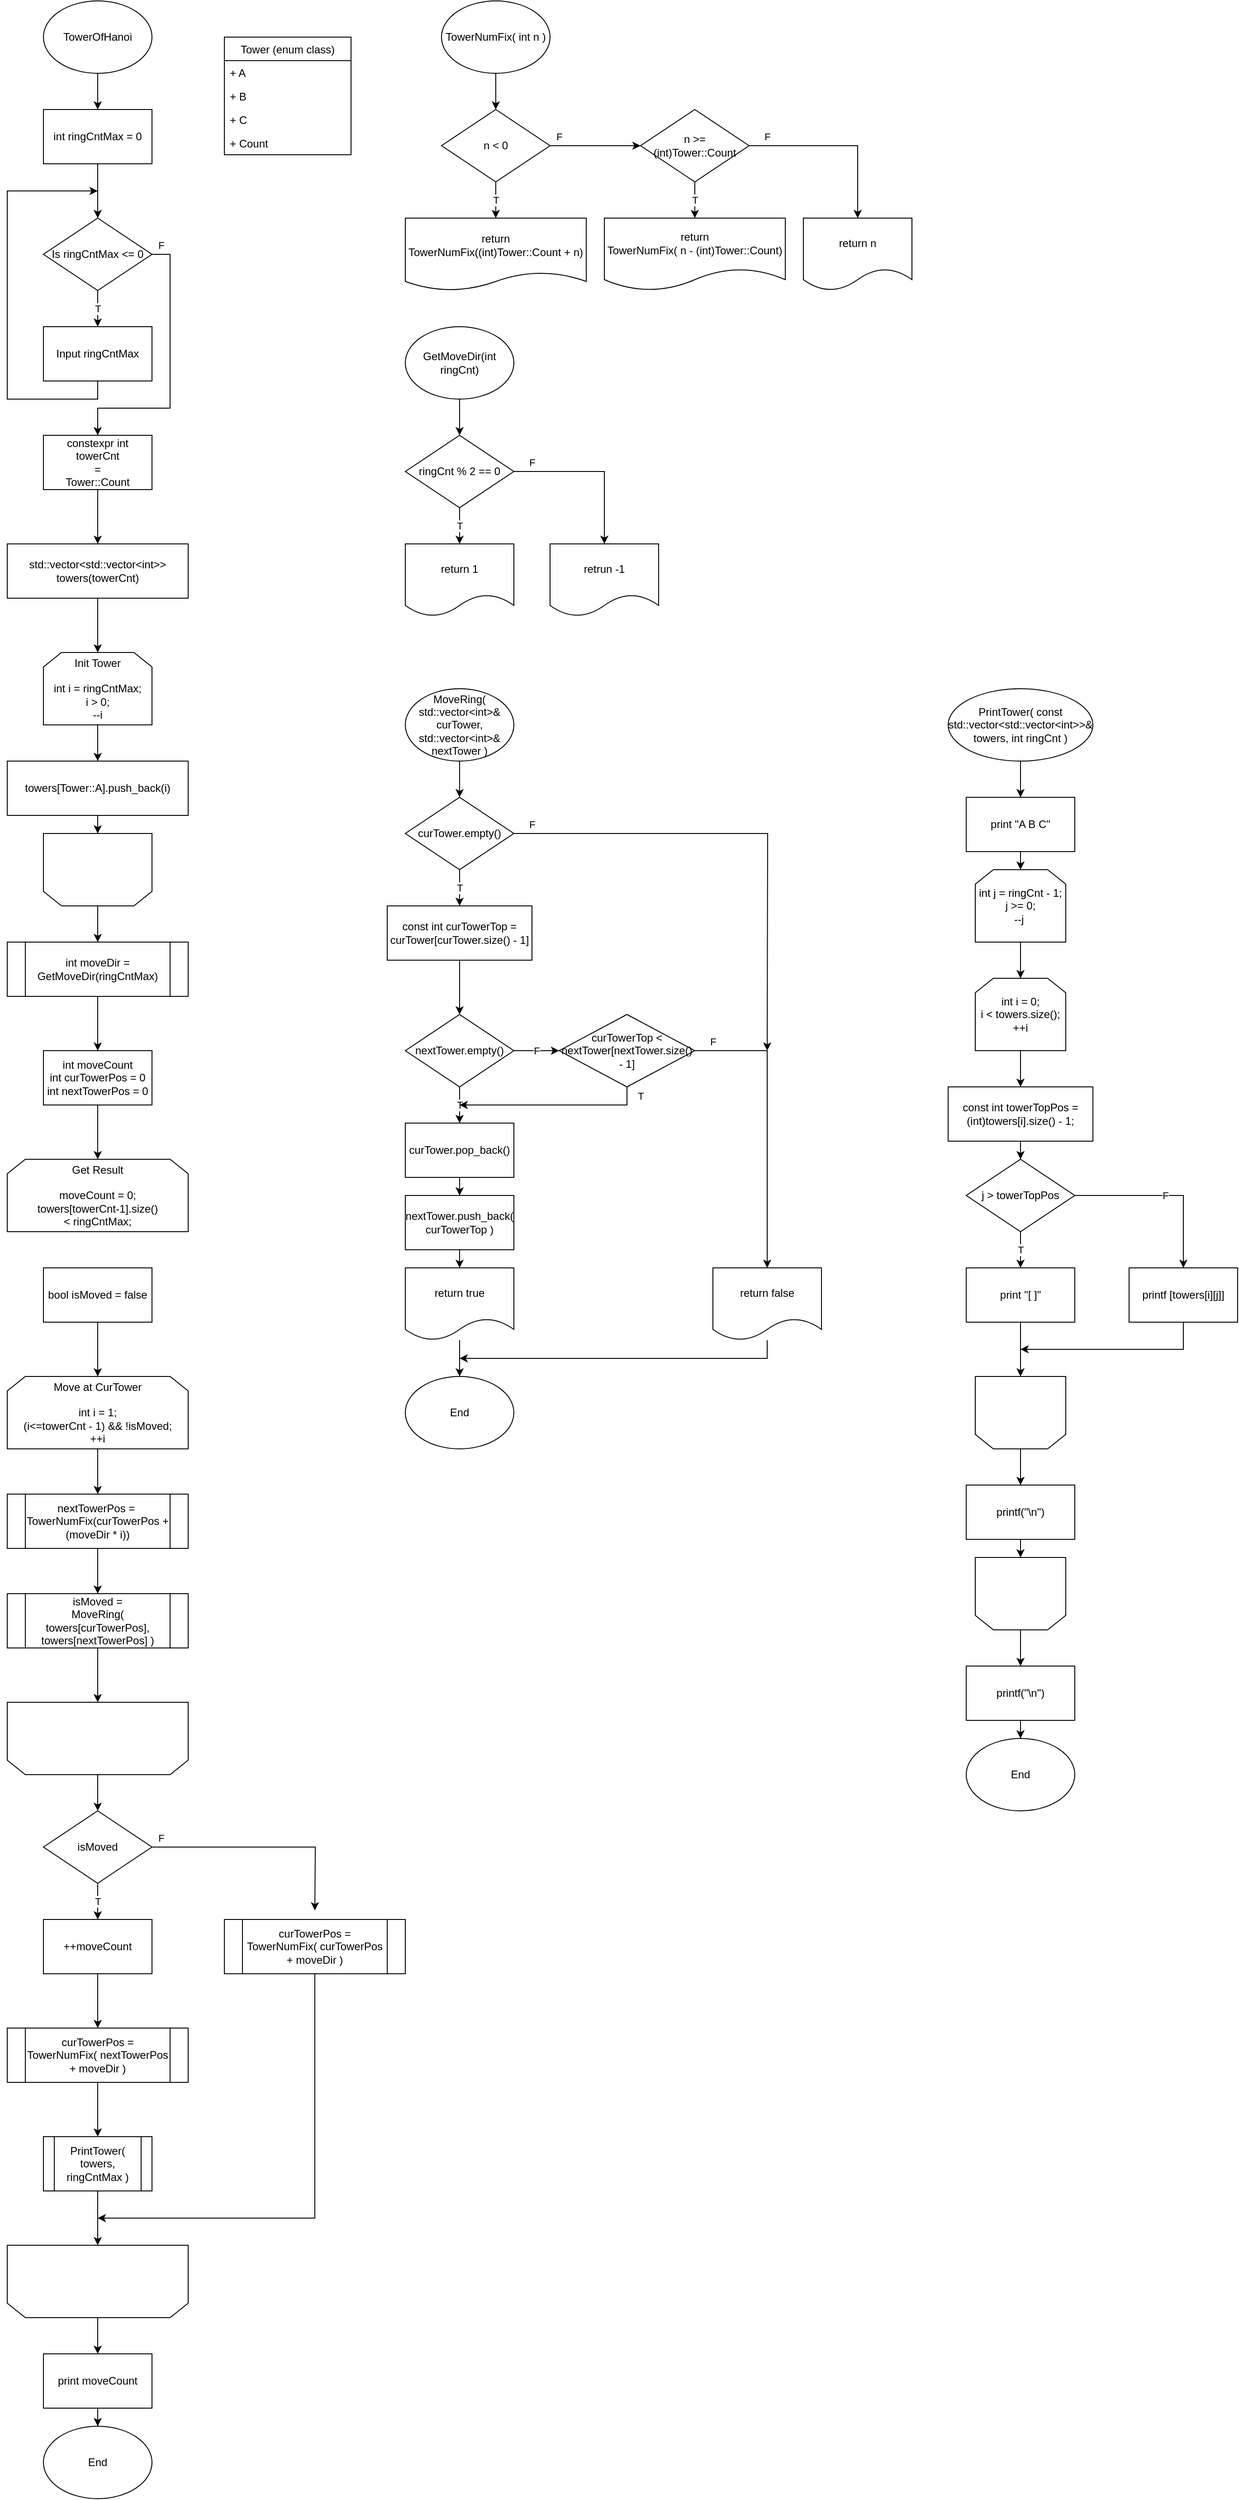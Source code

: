 <mxfile version="18.1.3" type="device"><diagram id="T8elXvLjd0B40c9SkPtH" name="페이지-1"><mxGraphModel dx="3437" dy="2042" grid="1" gridSize="10" guides="1" tooltips="1" connect="1" arrows="1" fold="1" page="1" pageScale="1" pageWidth="827" pageHeight="1169" math="0" shadow="0"><root><mxCell id="0"/><mxCell id="1" parent="0"/><mxCell id="yPVjCoo_u7krC0JtBXMy-6" value="" style="edgeStyle=orthogonalEdgeStyle;rounded=0;orthogonalLoop=1;jettySize=auto;html=1;" edge="1" parent="1" source="yPVjCoo_u7krC0JtBXMy-2" target="yPVjCoo_u7krC0JtBXMy-5"><mxGeometry relative="1" as="geometry"/></mxCell><mxCell id="yPVjCoo_u7krC0JtBXMy-2" value="TowerOfHanoi" style="ellipse;whiteSpace=wrap;html=1;" vertex="1" parent="1"><mxGeometry x="80" width="120" height="80" as="geometry"/></mxCell><mxCell id="yPVjCoo_u7krC0JtBXMy-9" value="T" style="edgeStyle=orthogonalEdgeStyle;rounded=0;orthogonalLoop=1;jettySize=auto;html=1;" edge="1" parent="1" source="yPVjCoo_u7krC0JtBXMy-3" target="yPVjCoo_u7krC0JtBXMy-8"><mxGeometry relative="1" as="geometry"/></mxCell><mxCell id="yPVjCoo_u7krC0JtBXMy-27" value="F" style="edgeStyle=orthogonalEdgeStyle;rounded=0;orthogonalLoop=1;jettySize=auto;html=1;entryX=0.5;entryY=0;entryDx=0;entryDy=0;exitX=1;exitY=0.5;exitDx=0;exitDy=0;" edge="1" parent="1" source="yPVjCoo_u7krC0JtBXMy-3" target="yPVjCoo_u7krC0JtBXMy-12"><mxGeometry x="-0.933" y="10" relative="1" as="geometry"><Array as="points"><mxPoint x="220" y="280"/><mxPoint x="220" y="450"/><mxPoint x="140" y="450"/></Array><mxPoint as="offset"/></mxGeometry></mxCell><mxCell id="yPVjCoo_u7krC0JtBXMy-3" value="Is ringCntMax &amp;lt;= 0" style="rhombus;whiteSpace=wrap;html=1;" vertex="1" parent="1"><mxGeometry x="80" y="240" width="120" height="80" as="geometry"/></mxCell><mxCell id="yPVjCoo_u7krC0JtBXMy-7" value="" style="edgeStyle=orthogonalEdgeStyle;rounded=0;orthogonalLoop=1;jettySize=auto;html=1;" edge="1" parent="1" source="yPVjCoo_u7krC0JtBXMy-5" target="yPVjCoo_u7krC0JtBXMy-3"><mxGeometry relative="1" as="geometry"/></mxCell><mxCell id="yPVjCoo_u7krC0JtBXMy-5" value="int ringCntMax = 0" style="rounded=0;whiteSpace=wrap;html=1;" vertex="1" parent="1"><mxGeometry x="80" y="120" width="120" height="60" as="geometry"/></mxCell><mxCell id="yPVjCoo_u7krC0JtBXMy-10" style="edgeStyle=orthogonalEdgeStyle;rounded=0;orthogonalLoop=1;jettySize=auto;html=1;exitX=0.5;exitY=1;exitDx=0;exitDy=0;" edge="1" parent="1" source="yPVjCoo_u7krC0JtBXMy-8"><mxGeometry relative="1" as="geometry"><mxPoint x="140" y="210" as="targetPoint"/><Array as="points"><mxPoint x="140" y="440"/><mxPoint x="40" y="440"/><mxPoint x="40" y="210"/></Array></mxGeometry></mxCell><mxCell id="yPVjCoo_u7krC0JtBXMy-8" value="Input ringCntMax" style="rounded=0;whiteSpace=wrap;html=1;" vertex="1" parent="1"><mxGeometry x="80" y="360" width="120" height="60" as="geometry"/></mxCell><mxCell id="yPVjCoo_u7krC0JtBXMy-29" value="" style="edgeStyle=orthogonalEdgeStyle;rounded=0;orthogonalLoop=1;jettySize=auto;html=1;" edge="1" parent="1" source="yPVjCoo_u7krC0JtBXMy-12" target="yPVjCoo_u7krC0JtBXMy-28"><mxGeometry relative="1" as="geometry"/></mxCell><mxCell id="yPVjCoo_u7krC0JtBXMy-12" value="constexpr int towerCnt&lt;br&gt;=&lt;br&gt;Tower::Count" style="rounded=0;whiteSpace=wrap;html=1;" vertex="1" parent="1"><mxGeometry x="80" y="480" width="120" height="60" as="geometry"/></mxCell><mxCell id="yPVjCoo_u7krC0JtBXMy-21" value="Tower (enum class)" style="swimlane;fontStyle=0;childLayout=stackLayout;horizontal=1;startSize=26;fillColor=none;horizontalStack=0;resizeParent=1;resizeParentMax=0;resizeLast=0;collapsible=1;marginBottom=0;" vertex="1" parent="1"><mxGeometry x="280" y="40" width="140" height="130" as="geometry"/></mxCell><mxCell id="yPVjCoo_u7krC0JtBXMy-22" value="+ A" style="text;strokeColor=none;fillColor=none;align=left;verticalAlign=top;spacingLeft=4;spacingRight=4;overflow=hidden;rotatable=0;points=[[0,0.5],[1,0.5]];portConstraint=eastwest;" vertex="1" parent="yPVjCoo_u7krC0JtBXMy-21"><mxGeometry y="26" width="140" height="26" as="geometry"/></mxCell><mxCell id="yPVjCoo_u7krC0JtBXMy-23" value="+ B" style="text;strokeColor=none;fillColor=none;align=left;verticalAlign=top;spacingLeft=4;spacingRight=4;overflow=hidden;rotatable=0;points=[[0,0.5],[1,0.5]];portConstraint=eastwest;" vertex="1" parent="yPVjCoo_u7krC0JtBXMy-21"><mxGeometry y="52" width="140" height="26" as="geometry"/></mxCell><mxCell id="yPVjCoo_u7krC0JtBXMy-24" value="+ C" style="text;strokeColor=none;fillColor=none;align=left;verticalAlign=top;spacingLeft=4;spacingRight=4;overflow=hidden;rotatable=0;points=[[0,0.5],[1,0.5]];portConstraint=eastwest;" vertex="1" parent="yPVjCoo_u7krC0JtBXMy-21"><mxGeometry y="78" width="140" height="26" as="geometry"/></mxCell><mxCell id="yPVjCoo_u7krC0JtBXMy-26" value="+ Count" style="text;strokeColor=none;fillColor=none;align=left;verticalAlign=top;spacingLeft=4;spacingRight=4;overflow=hidden;rotatable=0;points=[[0,0.5],[1,0.5]];portConstraint=eastwest;" vertex="1" parent="yPVjCoo_u7krC0JtBXMy-21"><mxGeometry y="104" width="140" height="26" as="geometry"/></mxCell><mxCell id="yPVjCoo_u7krC0JtBXMy-33" value="" style="edgeStyle=orthogonalEdgeStyle;rounded=0;orthogonalLoop=1;jettySize=auto;html=1;" edge="1" parent="1" source="yPVjCoo_u7krC0JtBXMy-28" target="yPVjCoo_u7krC0JtBXMy-31"><mxGeometry relative="1" as="geometry"/></mxCell><mxCell id="yPVjCoo_u7krC0JtBXMy-28" value="std::vector&amp;lt;std::vector&amp;lt;int&amp;gt;&amp;gt;&lt;br&gt;towers(towerCnt)" style="rounded=0;whiteSpace=wrap;html=1;" vertex="1" parent="1"><mxGeometry x="40" y="600" width="200" height="60" as="geometry"/></mxCell><mxCell id="yPVjCoo_u7krC0JtBXMy-35" value="" style="edgeStyle=orthogonalEdgeStyle;rounded=0;orthogonalLoop=1;jettySize=auto;html=1;" edge="1" parent="1" source="yPVjCoo_u7krC0JtBXMy-30" target="yPVjCoo_u7krC0JtBXMy-32"><mxGeometry relative="1" as="geometry"/></mxCell><mxCell id="yPVjCoo_u7krC0JtBXMy-30" value="towers[Tower::A].push_back(i)" style="rounded=0;whiteSpace=wrap;html=1;" vertex="1" parent="1"><mxGeometry x="40" y="840" width="200" height="60" as="geometry"/></mxCell><mxCell id="yPVjCoo_u7krC0JtBXMy-34" value="" style="edgeStyle=orthogonalEdgeStyle;rounded=0;orthogonalLoop=1;jettySize=auto;html=1;" edge="1" parent="1" source="yPVjCoo_u7krC0JtBXMy-31" target="yPVjCoo_u7krC0JtBXMy-30"><mxGeometry relative="1" as="geometry"/></mxCell><mxCell id="yPVjCoo_u7krC0JtBXMy-31" value="Init Tower&lt;br&gt;&lt;br&gt;int i = ringCntMax;&lt;br&gt;i &amp;gt; 0;&lt;br&gt;--i" style="shape=loopLimit;whiteSpace=wrap;html=1;" vertex="1" parent="1"><mxGeometry x="80" y="720" width="120" height="80" as="geometry"/></mxCell><mxCell id="yPVjCoo_u7krC0JtBXMy-39" value="" style="edgeStyle=orthogonalEdgeStyle;rounded=0;orthogonalLoop=1;jettySize=auto;html=1;" edge="1" parent="1" source="yPVjCoo_u7krC0JtBXMy-32" target="yPVjCoo_u7krC0JtBXMy-38"><mxGeometry relative="1" as="geometry"/></mxCell><mxCell id="yPVjCoo_u7krC0JtBXMy-32" value="" style="shape=loopLimit;whiteSpace=wrap;html=1;flipV=1;" vertex="1" parent="1"><mxGeometry x="80" y="920" width="120" height="80" as="geometry"/></mxCell><mxCell id="yPVjCoo_u7krC0JtBXMy-42" value="" style="edgeStyle=orthogonalEdgeStyle;rounded=0;orthogonalLoop=1;jettySize=auto;html=1;" edge="1" parent="1" source="yPVjCoo_u7krC0JtBXMy-36" target="yPVjCoo_u7krC0JtBXMy-41"><mxGeometry relative="1" as="geometry"/></mxCell><mxCell id="yPVjCoo_u7krC0JtBXMy-36" value="int moveCount&lt;br&gt;int curTowerPos = 0&lt;br&gt;int nextTowerPos = 0" style="rounded=0;whiteSpace=wrap;html=1;" vertex="1" parent="1"><mxGeometry x="80" y="1160" width="120" height="60" as="geometry"/></mxCell><mxCell id="yPVjCoo_u7krC0JtBXMy-40" value="" style="edgeStyle=orthogonalEdgeStyle;rounded=0;orthogonalLoop=1;jettySize=auto;html=1;" edge="1" parent="1" source="yPVjCoo_u7krC0JtBXMy-38" target="yPVjCoo_u7krC0JtBXMy-36"><mxGeometry relative="1" as="geometry"/></mxCell><mxCell id="yPVjCoo_u7krC0JtBXMy-38" value="int moveDir =&lt;br&gt;GetMoveDir(ringCntMax)" style="shape=process;whiteSpace=wrap;html=1;backgroundOutline=1;" vertex="1" parent="1"><mxGeometry x="40" y="1040" width="200" height="60" as="geometry"/></mxCell><mxCell id="yPVjCoo_u7krC0JtBXMy-41" value="Get Result&lt;br&gt;&lt;br&gt;moveCount = 0;&lt;br&gt;towers[towerCnt-1].size()&lt;br&gt;&amp;lt; ringCntMax;" style="shape=loopLimit;whiteSpace=wrap;html=1;" vertex="1" parent="1"><mxGeometry x="40" y="1280" width="200" height="80" as="geometry"/></mxCell><mxCell id="yPVjCoo_u7krC0JtBXMy-68" value="" style="edgeStyle=orthogonalEdgeStyle;rounded=0;orthogonalLoop=1;jettySize=auto;html=1;" edge="1" parent="1" source="yPVjCoo_u7krC0JtBXMy-43" target="yPVjCoo_u7krC0JtBXMy-67"><mxGeometry relative="1" as="geometry"/></mxCell><mxCell id="yPVjCoo_u7krC0JtBXMy-43" value="" style="shape=loopLimit;whiteSpace=wrap;html=1;flipV=1;" vertex="1" parent="1"><mxGeometry x="40" y="2480" width="200" height="80" as="geometry"/></mxCell><mxCell id="yPVjCoo_u7krC0JtBXMy-52" value="" style="edgeStyle=orthogonalEdgeStyle;rounded=0;orthogonalLoop=1;jettySize=auto;html=1;" edge="1" parent="1" source="yPVjCoo_u7krC0JtBXMy-44" target="yPVjCoo_u7krC0JtBXMy-45"><mxGeometry relative="1" as="geometry"/></mxCell><mxCell id="yPVjCoo_u7krC0JtBXMy-44" value="bool isMoved = false" style="rounded=0;whiteSpace=wrap;html=1;" vertex="1" parent="1"><mxGeometry x="80" y="1400" width="120" height="60" as="geometry"/></mxCell><mxCell id="yPVjCoo_u7krC0JtBXMy-50" value="" style="edgeStyle=orthogonalEdgeStyle;rounded=0;orthogonalLoop=1;jettySize=auto;html=1;" edge="1" parent="1" source="yPVjCoo_u7krC0JtBXMy-45" target="yPVjCoo_u7krC0JtBXMy-48"><mxGeometry relative="1" as="geometry"/></mxCell><mxCell id="yPVjCoo_u7krC0JtBXMy-45" value="Move at CurTower&lt;br&gt;&lt;br&gt;int i = 1;&lt;br&gt;(i&amp;lt;=towerCnt - 1) &amp;amp;&amp;amp; !isMoved;&lt;br&gt;++i" style="shape=loopLimit;whiteSpace=wrap;html=1;" vertex="1" parent="1"><mxGeometry x="40" y="1520" width="200" height="80" as="geometry"/></mxCell><mxCell id="yPVjCoo_u7krC0JtBXMy-55" value="" style="edgeStyle=orthogonalEdgeStyle;rounded=0;orthogonalLoop=1;jettySize=auto;html=1;" edge="1" parent="1" source="yPVjCoo_u7krC0JtBXMy-46" target="yPVjCoo_u7krC0JtBXMy-54"><mxGeometry relative="1" as="geometry"/></mxCell><mxCell id="yPVjCoo_u7krC0JtBXMy-46" value="" style="shape=loopLimit;whiteSpace=wrap;html=1;flipV=1;" vertex="1" parent="1"><mxGeometry x="40" y="1880" width="200" height="80" as="geometry"/></mxCell><mxCell id="yPVjCoo_u7krC0JtBXMy-51" value="" style="edgeStyle=orthogonalEdgeStyle;rounded=0;orthogonalLoop=1;jettySize=auto;html=1;" edge="1" parent="1" source="yPVjCoo_u7krC0JtBXMy-48" target="yPVjCoo_u7krC0JtBXMy-49"><mxGeometry relative="1" as="geometry"/></mxCell><mxCell id="yPVjCoo_u7krC0JtBXMy-48" value="nextTowerPos =&amp;nbsp;&lt;br&gt;TowerNumFix(curTowerPos + (moveDir * i))" style="shape=process;whiteSpace=wrap;html=1;backgroundOutline=1;" vertex="1" parent="1"><mxGeometry x="40" y="1650" width="200" height="60" as="geometry"/></mxCell><mxCell id="yPVjCoo_u7krC0JtBXMy-53" value="" style="edgeStyle=orthogonalEdgeStyle;rounded=0;orthogonalLoop=1;jettySize=auto;html=1;" edge="1" parent="1" source="yPVjCoo_u7krC0JtBXMy-49" target="yPVjCoo_u7krC0JtBXMy-46"><mxGeometry relative="1" as="geometry"/></mxCell><mxCell id="yPVjCoo_u7krC0JtBXMy-49" value="isMoved =&lt;br&gt;MoveRing( towers[curTowerPos], towers[nextTowerPos] )" style="shape=process;whiteSpace=wrap;html=1;backgroundOutline=1;" vertex="1" parent="1"><mxGeometry x="40" y="1760" width="200" height="60" as="geometry"/></mxCell><mxCell id="yPVjCoo_u7krC0JtBXMy-60" value="T" style="edgeStyle=orthogonalEdgeStyle;rounded=0;orthogonalLoop=1;jettySize=auto;html=1;" edge="1" parent="1" source="yPVjCoo_u7krC0JtBXMy-54" target="yPVjCoo_u7krC0JtBXMy-56"><mxGeometry relative="1" as="geometry"/></mxCell><mxCell id="yPVjCoo_u7krC0JtBXMy-65" value="F" style="edgeStyle=orthogonalEdgeStyle;rounded=0;orthogonalLoop=1;jettySize=auto;html=1;" edge="1" parent="1" source="yPVjCoo_u7krC0JtBXMy-54"><mxGeometry x="-0.92" y="10" relative="1" as="geometry"><mxPoint x="380" y="2110" as="targetPoint"/><mxPoint as="offset"/></mxGeometry></mxCell><mxCell id="yPVjCoo_u7krC0JtBXMy-54" value="isMoved" style="rhombus;whiteSpace=wrap;html=1;" vertex="1" parent="1"><mxGeometry x="80" y="2000" width="120" height="80" as="geometry"/></mxCell><mxCell id="yPVjCoo_u7krC0JtBXMy-61" value="" style="edgeStyle=orthogonalEdgeStyle;rounded=0;orthogonalLoop=1;jettySize=auto;html=1;" edge="1" parent="1" source="yPVjCoo_u7krC0JtBXMy-56" target="yPVjCoo_u7krC0JtBXMy-58"><mxGeometry relative="1" as="geometry"/></mxCell><mxCell id="yPVjCoo_u7krC0JtBXMy-56" value="++moveCount" style="rounded=0;whiteSpace=wrap;html=1;" vertex="1" parent="1"><mxGeometry x="80" y="2120" width="120" height="60" as="geometry"/></mxCell><mxCell id="yPVjCoo_u7krC0JtBXMy-62" value="" style="edgeStyle=orthogonalEdgeStyle;rounded=0;orthogonalLoop=1;jettySize=auto;html=1;" edge="1" parent="1" source="yPVjCoo_u7krC0JtBXMy-58" target="yPVjCoo_u7krC0JtBXMy-59"><mxGeometry relative="1" as="geometry"/></mxCell><mxCell id="yPVjCoo_u7krC0JtBXMy-58" value="curTowerPos = TowerNumFix( nextTowerPos + moveDir )" style="shape=process;whiteSpace=wrap;html=1;backgroundOutline=1;" vertex="1" parent="1"><mxGeometry x="40" y="2240" width="200" height="60" as="geometry"/></mxCell><mxCell id="yPVjCoo_u7krC0JtBXMy-63" value="" style="edgeStyle=orthogonalEdgeStyle;rounded=0;orthogonalLoop=1;jettySize=auto;html=1;" edge="1" parent="1" source="yPVjCoo_u7krC0JtBXMy-59" target="yPVjCoo_u7krC0JtBXMy-43"><mxGeometry relative="1" as="geometry"/></mxCell><mxCell id="yPVjCoo_u7krC0JtBXMy-59" value="PrintTower( towers, ringCntMax )" style="shape=process;whiteSpace=wrap;html=1;backgroundOutline=1;" vertex="1" parent="1"><mxGeometry x="80" y="2360" width="120" height="60" as="geometry"/></mxCell><mxCell id="yPVjCoo_u7krC0JtBXMy-66" style="edgeStyle=orthogonalEdgeStyle;rounded=0;orthogonalLoop=1;jettySize=auto;html=1;" edge="1" parent="1" source="yPVjCoo_u7krC0JtBXMy-64"><mxGeometry relative="1" as="geometry"><mxPoint x="140" y="2450" as="targetPoint"/><Array as="points"><mxPoint x="380" y="2450"/></Array></mxGeometry></mxCell><mxCell id="yPVjCoo_u7krC0JtBXMy-64" value="curTowerPos = TowerNumFix( curTowerPos + moveDir )" style="shape=process;whiteSpace=wrap;html=1;backgroundOutline=1;" vertex="1" parent="1"><mxGeometry x="280" y="2120" width="200" height="60" as="geometry"/></mxCell><mxCell id="yPVjCoo_u7krC0JtBXMy-70" value="" style="edgeStyle=orthogonalEdgeStyle;rounded=0;orthogonalLoop=1;jettySize=auto;html=1;" edge="1" parent="1" source="yPVjCoo_u7krC0JtBXMy-67" target="yPVjCoo_u7krC0JtBXMy-69"><mxGeometry relative="1" as="geometry"/></mxCell><mxCell id="yPVjCoo_u7krC0JtBXMy-67" value="print moveCount" style="rounded=0;whiteSpace=wrap;html=1;" vertex="1" parent="1"><mxGeometry x="80" y="2600" width="120" height="60" as="geometry"/></mxCell><mxCell id="yPVjCoo_u7krC0JtBXMy-69" value="End" style="ellipse;whiteSpace=wrap;html=1;" vertex="1" parent="1"><mxGeometry x="80" y="2680" width="120" height="80" as="geometry"/></mxCell><mxCell id="yPVjCoo_u7krC0JtBXMy-75" value="" style="edgeStyle=orthogonalEdgeStyle;rounded=0;orthogonalLoop=1;jettySize=auto;html=1;" edge="1" parent="1" source="yPVjCoo_u7krC0JtBXMy-71" target="yPVjCoo_u7krC0JtBXMy-72"><mxGeometry relative="1" as="geometry"/></mxCell><mxCell id="yPVjCoo_u7krC0JtBXMy-71" value="TowerNumFix( int n )" style="ellipse;whiteSpace=wrap;html=1;" vertex="1" parent="1"><mxGeometry x="520" width="120" height="80" as="geometry"/></mxCell><mxCell id="yPVjCoo_u7krC0JtBXMy-74" value="T" style="edgeStyle=orthogonalEdgeStyle;rounded=0;orthogonalLoop=1;jettySize=auto;html=1;" edge="1" parent="1" source="yPVjCoo_u7krC0JtBXMy-72" target="yPVjCoo_u7krC0JtBXMy-73"><mxGeometry relative="1" as="geometry"/></mxCell><mxCell id="yPVjCoo_u7krC0JtBXMy-77" value="F" style="edgeStyle=orthogonalEdgeStyle;rounded=0;orthogonalLoop=1;jettySize=auto;html=1;" edge="1" parent="1" source="yPVjCoo_u7krC0JtBXMy-72" target="yPVjCoo_u7krC0JtBXMy-76"><mxGeometry x="-0.8" y="10" relative="1" as="geometry"><mxPoint as="offset"/></mxGeometry></mxCell><mxCell id="yPVjCoo_u7krC0JtBXMy-72" value="n &amp;lt; 0" style="rhombus;whiteSpace=wrap;html=1;" vertex="1" parent="1"><mxGeometry x="520" y="120" width="120" height="80" as="geometry"/></mxCell><mxCell id="yPVjCoo_u7krC0JtBXMy-73" value="return TowerNumFix((int)Tower::Count + n)" style="shape=document;whiteSpace=wrap;html=1;boundedLbl=1;size=0.25;" vertex="1" parent="1"><mxGeometry x="480" y="240" width="200" height="80" as="geometry"/></mxCell><mxCell id="yPVjCoo_u7krC0JtBXMy-79" value="T" style="edgeStyle=orthogonalEdgeStyle;rounded=0;orthogonalLoop=1;jettySize=auto;html=1;" edge="1" parent="1" source="yPVjCoo_u7krC0JtBXMy-76" target="yPVjCoo_u7krC0JtBXMy-78"><mxGeometry relative="1" as="geometry"/></mxCell><mxCell id="yPVjCoo_u7krC0JtBXMy-80" value="F" style="edgeStyle=orthogonalEdgeStyle;rounded=0;orthogonalLoop=1;jettySize=auto;html=1;entryX=0.5;entryY=0;entryDx=0;entryDy=0;" edge="1" parent="1" source="yPVjCoo_u7krC0JtBXMy-76" target="yPVjCoo_u7krC0JtBXMy-81"><mxGeometry x="-0.799" y="10" relative="1" as="geometry"><mxPoint x="920" y="160" as="targetPoint"/><mxPoint as="offset"/></mxGeometry></mxCell><mxCell id="yPVjCoo_u7krC0JtBXMy-76" value="n &amp;gt;= (int)Tower::Count" style="rhombus;whiteSpace=wrap;html=1;" vertex="1" parent="1"><mxGeometry x="740" y="120" width="120" height="80" as="geometry"/></mxCell><mxCell id="yPVjCoo_u7krC0JtBXMy-78" value="return&lt;br&gt;TowerNumFix( n - (int)Tower::Count)" style="shape=document;whiteSpace=wrap;html=1;boundedLbl=1;" vertex="1" parent="1"><mxGeometry x="700" y="240" width="200" height="80" as="geometry"/></mxCell><mxCell id="yPVjCoo_u7krC0JtBXMy-81" value="return n" style="shape=document;whiteSpace=wrap;html=1;boundedLbl=1;" vertex="1" parent="1"><mxGeometry x="920" y="240" width="120" height="80" as="geometry"/></mxCell><mxCell id="yPVjCoo_u7krC0JtBXMy-85" value="" style="edgeStyle=orthogonalEdgeStyle;rounded=0;orthogonalLoop=1;jettySize=auto;html=1;" edge="1" parent="1" source="yPVjCoo_u7krC0JtBXMy-82" target="yPVjCoo_u7krC0JtBXMy-83"><mxGeometry relative="1" as="geometry"/></mxCell><mxCell id="yPVjCoo_u7krC0JtBXMy-82" value="GetMoveDir(int ringCnt)" style="ellipse;whiteSpace=wrap;html=1;" vertex="1" parent="1"><mxGeometry x="480" y="360" width="120" height="80" as="geometry"/></mxCell><mxCell id="yPVjCoo_u7krC0JtBXMy-86" value="T" style="edgeStyle=orthogonalEdgeStyle;rounded=0;orthogonalLoop=1;jettySize=auto;html=1;" edge="1" parent="1" source="yPVjCoo_u7krC0JtBXMy-83" target="yPVjCoo_u7krC0JtBXMy-84"><mxGeometry relative="1" as="geometry"/></mxCell><mxCell id="yPVjCoo_u7krC0JtBXMy-88" value="F" style="edgeStyle=orthogonalEdgeStyle;rounded=0;orthogonalLoop=1;jettySize=auto;html=1;entryX=0.5;entryY=0;entryDx=0;entryDy=0;" edge="1" parent="1" source="yPVjCoo_u7krC0JtBXMy-83" target="yPVjCoo_u7krC0JtBXMy-87"><mxGeometry x="-0.777" y="10" relative="1" as="geometry"><mxPoint as="offset"/></mxGeometry></mxCell><mxCell id="yPVjCoo_u7krC0JtBXMy-83" value="ringCnt % 2 == 0" style="rhombus;whiteSpace=wrap;html=1;" vertex="1" parent="1"><mxGeometry x="480" y="480" width="120" height="80" as="geometry"/></mxCell><mxCell id="yPVjCoo_u7krC0JtBXMy-84" value="return 1" style="shape=document;whiteSpace=wrap;html=1;boundedLbl=1;" vertex="1" parent="1"><mxGeometry x="480" y="600" width="120" height="80" as="geometry"/></mxCell><mxCell id="yPVjCoo_u7krC0JtBXMy-87" value="retrun -1" style="shape=document;whiteSpace=wrap;html=1;boundedLbl=1;" vertex="1" parent="1"><mxGeometry x="640" y="600" width="120" height="80" as="geometry"/></mxCell><mxCell id="yPVjCoo_u7krC0JtBXMy-91" value="" style="edgeStyle=orthogonalEdgeStyle;rounded=0;orthogonalLoop=1;jettySize=auto;html=1;" edge="1" parent="1" source="yPVjCoo_u7krC0JtBXMy-89" target="yPVjCoo_u7krC0JtBXMy-90"><mxGeometry relative="1" as="geometry"/></mxCell><mxCell id="yPVjCoo_u7krC0JtBXMy-89" value="MoveRing( std::vector&amp;lt;int&amp;gt;&amp;amp; curTower, std::vector&amp;lt;int&amp;gt;&amp;amp; nextTower )" style="ellipse;whiteSpace=wrap;html=1;" vertex="1" parent="1"><mxGeometry x="480" y="760" width="120" height="80" as="geometry"/></mxCell><mxCell id="yPVjCoo_u7krC0JtBXMy-96" value="T" style="edgeStyle=orthogonalEdgeStyle;rounded=0;orthogonalLoop=1;jettySize=auto;html=1;" edge="1" parent="1" source="yPVjCoo_u7krC0JtBXMy-90" target="yPVjCoo_u7krC0JtBXMy-93"><mxGeometry relative="1" as="geometry"/></mxCell><mxCell id="yPVjCoo_u7krC0JtBXMy-109" value="F" style="edgeStyle=orthogonalEdgeStyle;rounded=0;orthogonalLoop=1;jettySize=auto;html=1;" edge="1" parent="1" source="yPVjCoo_u7krC0JtBXMy-90"><mxGeometry x="-0.923" y="10" relative="1" as="geometry"><mxPoint x="880" y="1160.0" as="targetPoint"/><mxPoint as="offset"/></mxGeometry></mxCell><mxCell id="yPVjCoo_u7krC0JtBXMy-90" value="curTower.empty()" style="rhombus;whiteSpace=wrap;html=1;" vertex="1" parent="1"><mxGeometry x="480" y="880" width="120" height="80" as="geometry"/></mxCell><mxCell id="yPVjCoo_u7krC0JtBXMy-112" style="edgeStyle=orthogonalEdgeStyle;rounded=0;orthogonalLoop=1;jettySize=auto;html=1;" edge="1" parent="1" source="yPVjCoo_u7krC0JtBXMy-92"><mxGeometry relative="1" as="geometry"><mxPoint x="540" y="1500" as="targetPoint"/><Array as="points"><mxPoint x="880" y="1500"/></Array></mxGeometry></mxCell><mxCell id="yPVjCoo_u7krC0JtBXMy-92" value="return false" style="shape=document;whiteSpace=wrap;html=1;boundedLbl=1;" vertex="1" parent="1"><mxGeometry x="820" y="1400" width="120" height="80" as="geometry"/></mxCell><mxCell id="yPVjCoo_u7krC0JtBXMy-97" value="" style="edgeStyle=orthogonalEdgeStyle;rounded=0;orthogonalLoop=1;jettySize=auto;html=1;" edge="1" parent="1" source="yPVjCoo_u7krC0JtBXMy-93" target="yPVjCoo_u7krC0JtBXMy-95"><mxGeometry relative="1" as="geometry"/></mxCell><mxCell id="yPVjCoo_u7krC0JtBXMy-93" value="const int curTowerTop = curTower[curTower.size() - 1]" style="rounded=0;whiteSpace=wrap;html=1;" vertex="1" parent="1"><mxGeometry x="460" y="1000" width="160" height="60" as="geometry"/></mxCell><mxCell id="yPVjCoo_u7krC0JtBXMy-102" value="T" style="edgeStyle=orthogonalEdgeStyle;rounded=0;orthogonalLoop=1;jettySize=auto;html=1;" edge="1" parent="1" source="yPVjCoo_u7krC0JtBXMy-95" target="yPVjCoo_u7krC0JtBXMy-99"><mxGeometry relative="1" as="geometry"/></mxCell><mxCell id="yPVjCoo_u7krC0JtBXMy-106" value="F" style="edgeStyle=orthogonalEdgeStyle;rounded=0;orthogonalLoop=1;jettySize=auto;html=1;" edge="1" parent="1" source="yPVjCoo_u7krC0JtBXMy-95" target="yPVjCoo_u7krC0JtBXMy-98"><mxGeometry relative="1" as="geometry"/></mxCell><mxCell id="yPVjCoo_u7krC0JtBXMy-95" value="nextTower.empty()" style="rhombus;whiteSpace=wrap;html=1;" vertex="1" parent="1"><mxGeometry x="480" y="1120" width="120" height="80" as="geometry"/></mxCell><mxCell id="yPVjCoo_u7krC0JtBXMy-107" value="T" style="edgeStyle=orthogonalEdgeStyle;rounded=0;orthogonalLoop=1;jettySize=auto;html=1;" edge="1" parent="1" source="yPVjCoo_u7krC0JtBXMy-98"><mxGeometry x="-0.902" y="15" relative="1" as="geometry"><mxPoint x="540" y="1220" as="targetPoint"/><Array as="points"><mxPoint x="725" y="1220"/></Array><mxPoint as="offset"/></mxGeometry></mxCell><mxCell id="yPVjCoo_u7krC0JtBXMy-108" value="F" style="edgeStyle=orthogonalEdgeStyle;rounded=0;orthogonalLoop=1;jettySize=auto;html=1;entryX=0.5;entryY=0;entryDx=0;entryDy=0;" edge="1" parent="1" source="yPVjCoo_u7krC0JtBXMy-98" target="yPVjCoo_u7krC0JtBXMy-92"><mxGeometry x="-0.875" y="10" relative="1" as="geometry"><mxPoint x="840" y="1160.0" as="targetPoint"/><mxPoint as="offset"/></mxGeometry></mxCell><mxCell id="yPVjCoo_u7krC0JtBXMy-98" value="curTowerTop &amp;lt; nextTower[nextTower.size() - 1]" style="rhombus;whiteSpace=wrap;html=1;" vertex="1" parent="1"><mxGeometry x="650" y="1120" width="150" height="80" as="geometry"/></mxCell><mxCell id="yPVjCoo_u7krC0JtBXMy-104" style="edgeStyle=orthogonalEdgeStyle;rounded=0;orthogonalLoop=1;jettySize=auto;html=1;entryX=0.5;entryY=0;entryDx=0;entryDy=0;" edge="1" parent="1" source="yPVjCoo_u7krC0JtBXMy-99" target="yPVjCoo_u7krC0JtBXMy-100"><mxGeometry relative="1" as="geometry"/></mxCell><mxCell id="yPVjCoo_u7krC0JtBXMy-99" value="curTower.pop_back()" style="rounded=0;whiteSpace=wrap;html=1;" vertex="1" parent="1"><mxGeometry x="480" y="1240" width="120" height="60" as="geometry"/></mxCell><mxCell id="yPVjCoo_u7krC0JtBXMy-105" style="edgeStyle=orthogonalEdgeStyle;rounded=0;orthogonalLoop=1;jettySize=auto;html=1;entryX=0.5;entryY=0;entryDx=0;entryDy=0;" edge="1" parent="1" source="yPVjCoo_u7krC0JtBXMy-100" target="yPVjCoo_u7krC0JtBXMy-101"><mxGeometry relative="1" as="geometry"/></mxCell><mxCell id="yPVjCoo_u7krC0JtBXMy-100" value="nextTower.push_back( curTowerTop )" style="rounded=0;whiteSpace=wrap;html=1;" vertex="1" parent="1"><mxGeometry x="480" y="1320" width="120" height="60" as="geometry"/></mxCell><mxCell id="yPVjCoo_u7krC0JtBXMy-111" value="" style="edgeStyle=orthogonalEdgeStyle;rounded=0;orthogonalLoop=1;jettySize=auto;html=1;" edge="1" parent="1" source="yPVjCoo_u7krC0JtBXMy-101" target="yPVjCoo_u7krC0JtBXMy-110"><mxGeometry relative="1" as="geometry"/></mxCell><mxCell id="yPVjCoo_u7krC0JtBXMy-101" value="return true" style="shape=document;whiteSpace=wrap;html=1;boundedLbl=1;" vertex="1" parent="1"><mxGeometry x="480" y="1400" width="120" height="80" as="geometry"/></mxCell><mxCell id="yPVjCoo_u7krC0JtBXMy-110" value="End" style="ellipse;whiteSpace=wrap;html=1;" vertex="1" parent="1"><mxGeometry x="480" y="1520" width="120" height="80" as="geometry"/></mxCell><mxCell id="yPVjCoo_u7krC0JtBXMy-115" value="" style="edgeStyle=orthogonalEdgeStyle;rounded=0;orthogonalLoop=1;jettySize=auto;html=1;" edge="1" parent="1" source="yPVjCoo_u7krC0JtBXMy-113" target="yPVjCoo_u7krC0JtBXMy-114"><mxGeometry relative="1" as="geometry"/></mxCell><mxCell id="yPVjCoo_u7krC0JtBXMy-113" value="PrintTower( const std::vector&amp;lt;std::vector&amp;lt;int&amp;gt;&amp;gt;&amp;amp; towers, int ringCnt )" style="ellipse;whiteSpace=wrap;html=1;" vertex="1" parent="1"><mxGeometry x="1080" y="760" width="160" height="80" as="geometry"/></mxCell><mxCell id="yPVjCoo_u7krC0JtBXMy-118" value="" style="edgeStyle=orthogonalEdgeStyle;rounded=0;orthogonalLoop=1;jettySize=auto;html=1;" edge="1" parent="1" source="yPVjCoo_u7krC0JtBXMy-114" target="yPVjCoo_u7krC0JtBXMy-116"><mxGeometry relative="1" as="geometry"/></mxCell><mxCell id="yPVjCoo_u7krC0JtBXMy-114" value="print &quot;A B C&quot;" style="rounded=0;whiteSpace=wrap;html=1;" vertex="1" parent="1"><mxGeometry x="1100" y="880" width="120" height="60" as="geometry"/></mxCell><mxCell id="yPVjCoo_u7krC0JtBXMy-121" value="" style="edgeStyle=orthogonalEdgeStyle;rounded=0;orthogonalLoop=1;jettySize=auto;html=1;" edge="1" parent="1" source="yPVjCoo_u7krC0JtBXMy-116" target="yPVjCoo_u7krC0JtBXMy-119"><mxGeometry relative="1" as="geometry"/></mxCell><mxCell id="yPVjCoo_u7krC0JtBXMy-116" value="int j = ringCnt - 1;&lt;br&gt;j &amp;gt;= 0;&lt;br&gt;--j&amp;nbsp;" style="shape=loopLimit;whiteSpace=wrap;html=1;" vertex="1" parent="1"><mxGeometry x="1110" y="960" width="100" height="80" as="geometry"/></mxCell><mxCell id="yPVjCoo_u7krC0JtBXMy-132" value="" style="edgeStyle=orthogonalEdgeStyle;rounded=0;orthogonalLoop=1;jettySize=auto;html=1;" edge="1" parent="1" source="yPVjCoo_u7krC0JtBXMy-117" target="yPVjCoo_u7krC0JtBXMy-131"><mxGeometry relative="1" as="geometry"/></mxCell><mxCell id="yPVjCoo_u7krC0JtBXMy-117" value="" style="shape=loopLimit;whiteSpace=wrap;html=1;flipV=1;" vertex="1" parent="1"><mxGeometry x="1110" y="1520" width="100" height="80" as="geometry"/></mxCell><mxCell id="yPVjCoo_u7krC0JtBXMy-122" value="" style="edgeStyle=orthogonalEdgeStyle;rounded=0;orthogonalLoop=1;jettySize=auto;html=1;" edge="1" parent="1" source="yPVjCoo_u7krC0JtBXMy-119" target="yPVjCoo_u7krC0JtBXMy-120"><mxGeometry relative="1" as="geometry"/></mxCell><mxCell id="yPVjCoo_u7krC0JtBXMy-119" value="int i = 0;&lt;br&gt;i &amp;lt; towers.size();&lt;br&gt;++i" style="shape=loopLimit;whiteSpace=wrap;html=1;" vertex="1" parent="1"><mxGeometry x="1110" y="1080" width="100" height="80" as="geometry"/></mxCell><mxCell id="yPVjCoo_u7krC0JtBXMy-124" value="" style="edgeStyle=orthogonalEdgeStyle;rounded=0;orthogonalLoop=1;jettySize=auto;html=1;" edge="1" parent="1" source="yPVjCoo_u7krC0JtBXMy-120" target="yPVjCoo_u7krC0JtBXMy-123"><mxGeometry relative="1" as="geometry"/></mxCell><mxCell id="yPVjCoo_u7krC0JtBXMy-120" value="const int towerTopPos = (int)towers[i].size() - 1;" style="rounded=0;whiteSpace=wrap;html=1;" vertex="1" parent="1"><mxGeometry x="1080" y="1200" width="160" height="60" as="geometry"/></mxCell><mxCell id="yPVjCoo_u7krC0JtBXMy-126" value="T" style="edgeStyle=orthogonalEdgeStyle;rounded=0;orthogonalLoop=1;jettySize=auto;html=1;" edge="1" parent="1" source="yPVjCoo_u7krC0JtBXMy-123" target="yPVjCoo_u7krC0JtBXMy-125"><mxGeometry relative="1" as="geometry"/></mxCell><mxCell id="yPVjCoo_u7krC0JtBXMy-128" value="F" style="edgeStyle=orthogonalEdgeStyle;rounded=0;orthogonalLoop=1;jettySize=auto;html=1;" edge="1" parent="1" source="yPVjCoo_u7krC0JtBXMy-123" target="yPVjCoo_u7krC0JtBXMy-127"><mxGeometry relative="1" as="geometry"/></mxCell><mxCell id="yPVjCoo_u7krC0JtBXMy-123" value="j &amp;gt; towerTopPos" style="rhombus;whiteSpace=wrap;html=1;" vertex="1" parent="1"><mxGeometry x="1100" y="1280" width="120" height="80" as="geometry"/></mxCell><mxCell id="yPVjCoo_u7krC0JtBXMy-129" value="" style="edgeStyle=orthogonalEdgeStyle;rounded=0;orthogonalLoop=1;jettySize=auto;html=1;" edge="1" parent="1" source="yPVjCoo_u7krC0JtBXMy-125" target="yPVjCoo_u7krC0JtBXMy-117"><mxGeometry relative="1" as="geometry"/></mxCell><mxCell id="yPVjCoo_u7krC0JtBXMy-125" value="print &quot;[ ]&quot;" style="rounded=0;whiteSpace=wrap;html=1;" vertex="1" parent="1"><mxGeometry x="1100" y="1400" width="120" height="60" as="geometry"/></mxCell><mxCell id="yPVjCoo_u7krC0JtBXMy-130" style="edgeStyle=orthogonalEdgeStyle;rounded=0;orthogonalLoop=1;jettySize=auto;html=1;" edge="1" parent="1" source="yPVjCoo_u7krC0JtBXMy-127"><mxGeometry relative="1" as="geometry"><mxPoint x="1160" y="1490" as="targetPoint"/><Array as="points"><mxPoint x="1340" y="1490"/></Array></mxGeometry></mxCell><mxCell id="yPVjCoo_u7krC0JtBXMy-127" value="printf [towers[i][j]]" style="rounded=0;whiteSpace=wrap;html=1;" vertex="1" parent="1"><mxGeometry x="1280" y="1400" width="120" height="60" as="geometry"/></mxCell><mxCell id="yPVjCoo_u7krC0JtBXMy-136" value="" style="edgeStyle=orthogonalEdgeStyle;rounded=0;orthogonalLoop=1;jettySize=auto;html=1;" edge="1" parent="1" source="yPVjCoo_u7krC0JtBXMy-131" target="yPVjCoo_u7krC0JtBXMy-134"><mxGeometry relative="1" as="geometry"/></mxCell><mxCell id="yPVjCoo_u7krC0JtBXMy-131" value="printf(&quot;\n&quot;)" style="rounded=0;whiteSpace=wrap;html=1;" vertex="1" parent="1"><mxGeometry x="1100" y="1640" width="120" height="60" as="geometry"/></mxCell><mxCell id="yPVjCoo_u7krC0JtBXMy-133" value="" style="edgeStyle=orthogonalEdgeStyle;rounded=0;orthogonalLoop=1;jettySize=auto;html=1;" edge="1" parent="1" source="yPVjCoo_u7krC0JtBXMy-134" target="yPVjCoo_u7krC0JtBXMy-135"><mxGeometry relative="1" as="geometry"/></mxCell><mxCell id="yPVjCoo_u7krC0JtBXMy-134" value="" style="shape=loopLimit;whiteSpace=wrap;html=1;flipV=1;" vertex="1" parent="1"><mxGeometry x="1110" y="1720" width="100" height="80" as="geometry"/></mxCell><mxCell id="yPVjCoo_u7krC0JtBXMy-138" value="" style="edgeStyle=orthogonalEdgeStyle;rounded=0;orthogonalLoop=1;jettySize=auto;html=1;" edge="1" parent="1" source="yPVjCoo_u7krC0JtBXMy-135" target="yPVjCoo_u7krC0JtBXMy-137"><mxGeometry relative="1" as="geometry"/></mxCell><mxCell id="yPVjCoo_u7krC0JtBXMy-135" value="printf(&quot;\n&quot;)" style="rounded=0;whiteSpace=wrap;html=1;" vertex="1" parent="1"><mxGeometry x="1100" y="1840" width="120" height="60" as="geometry"/></mxCell><mxCell id="yPVjCoo_u7krC0JtBXMy-137" value="End" style="ellipse;whiteSpace=wrap;html=1;" vertex="1" parent="1"><mxGeometry x="1100" y="1920" width="120" height="80" as="geometry"/></mxCell></root></mxGraphModel></diagram></mxfile>